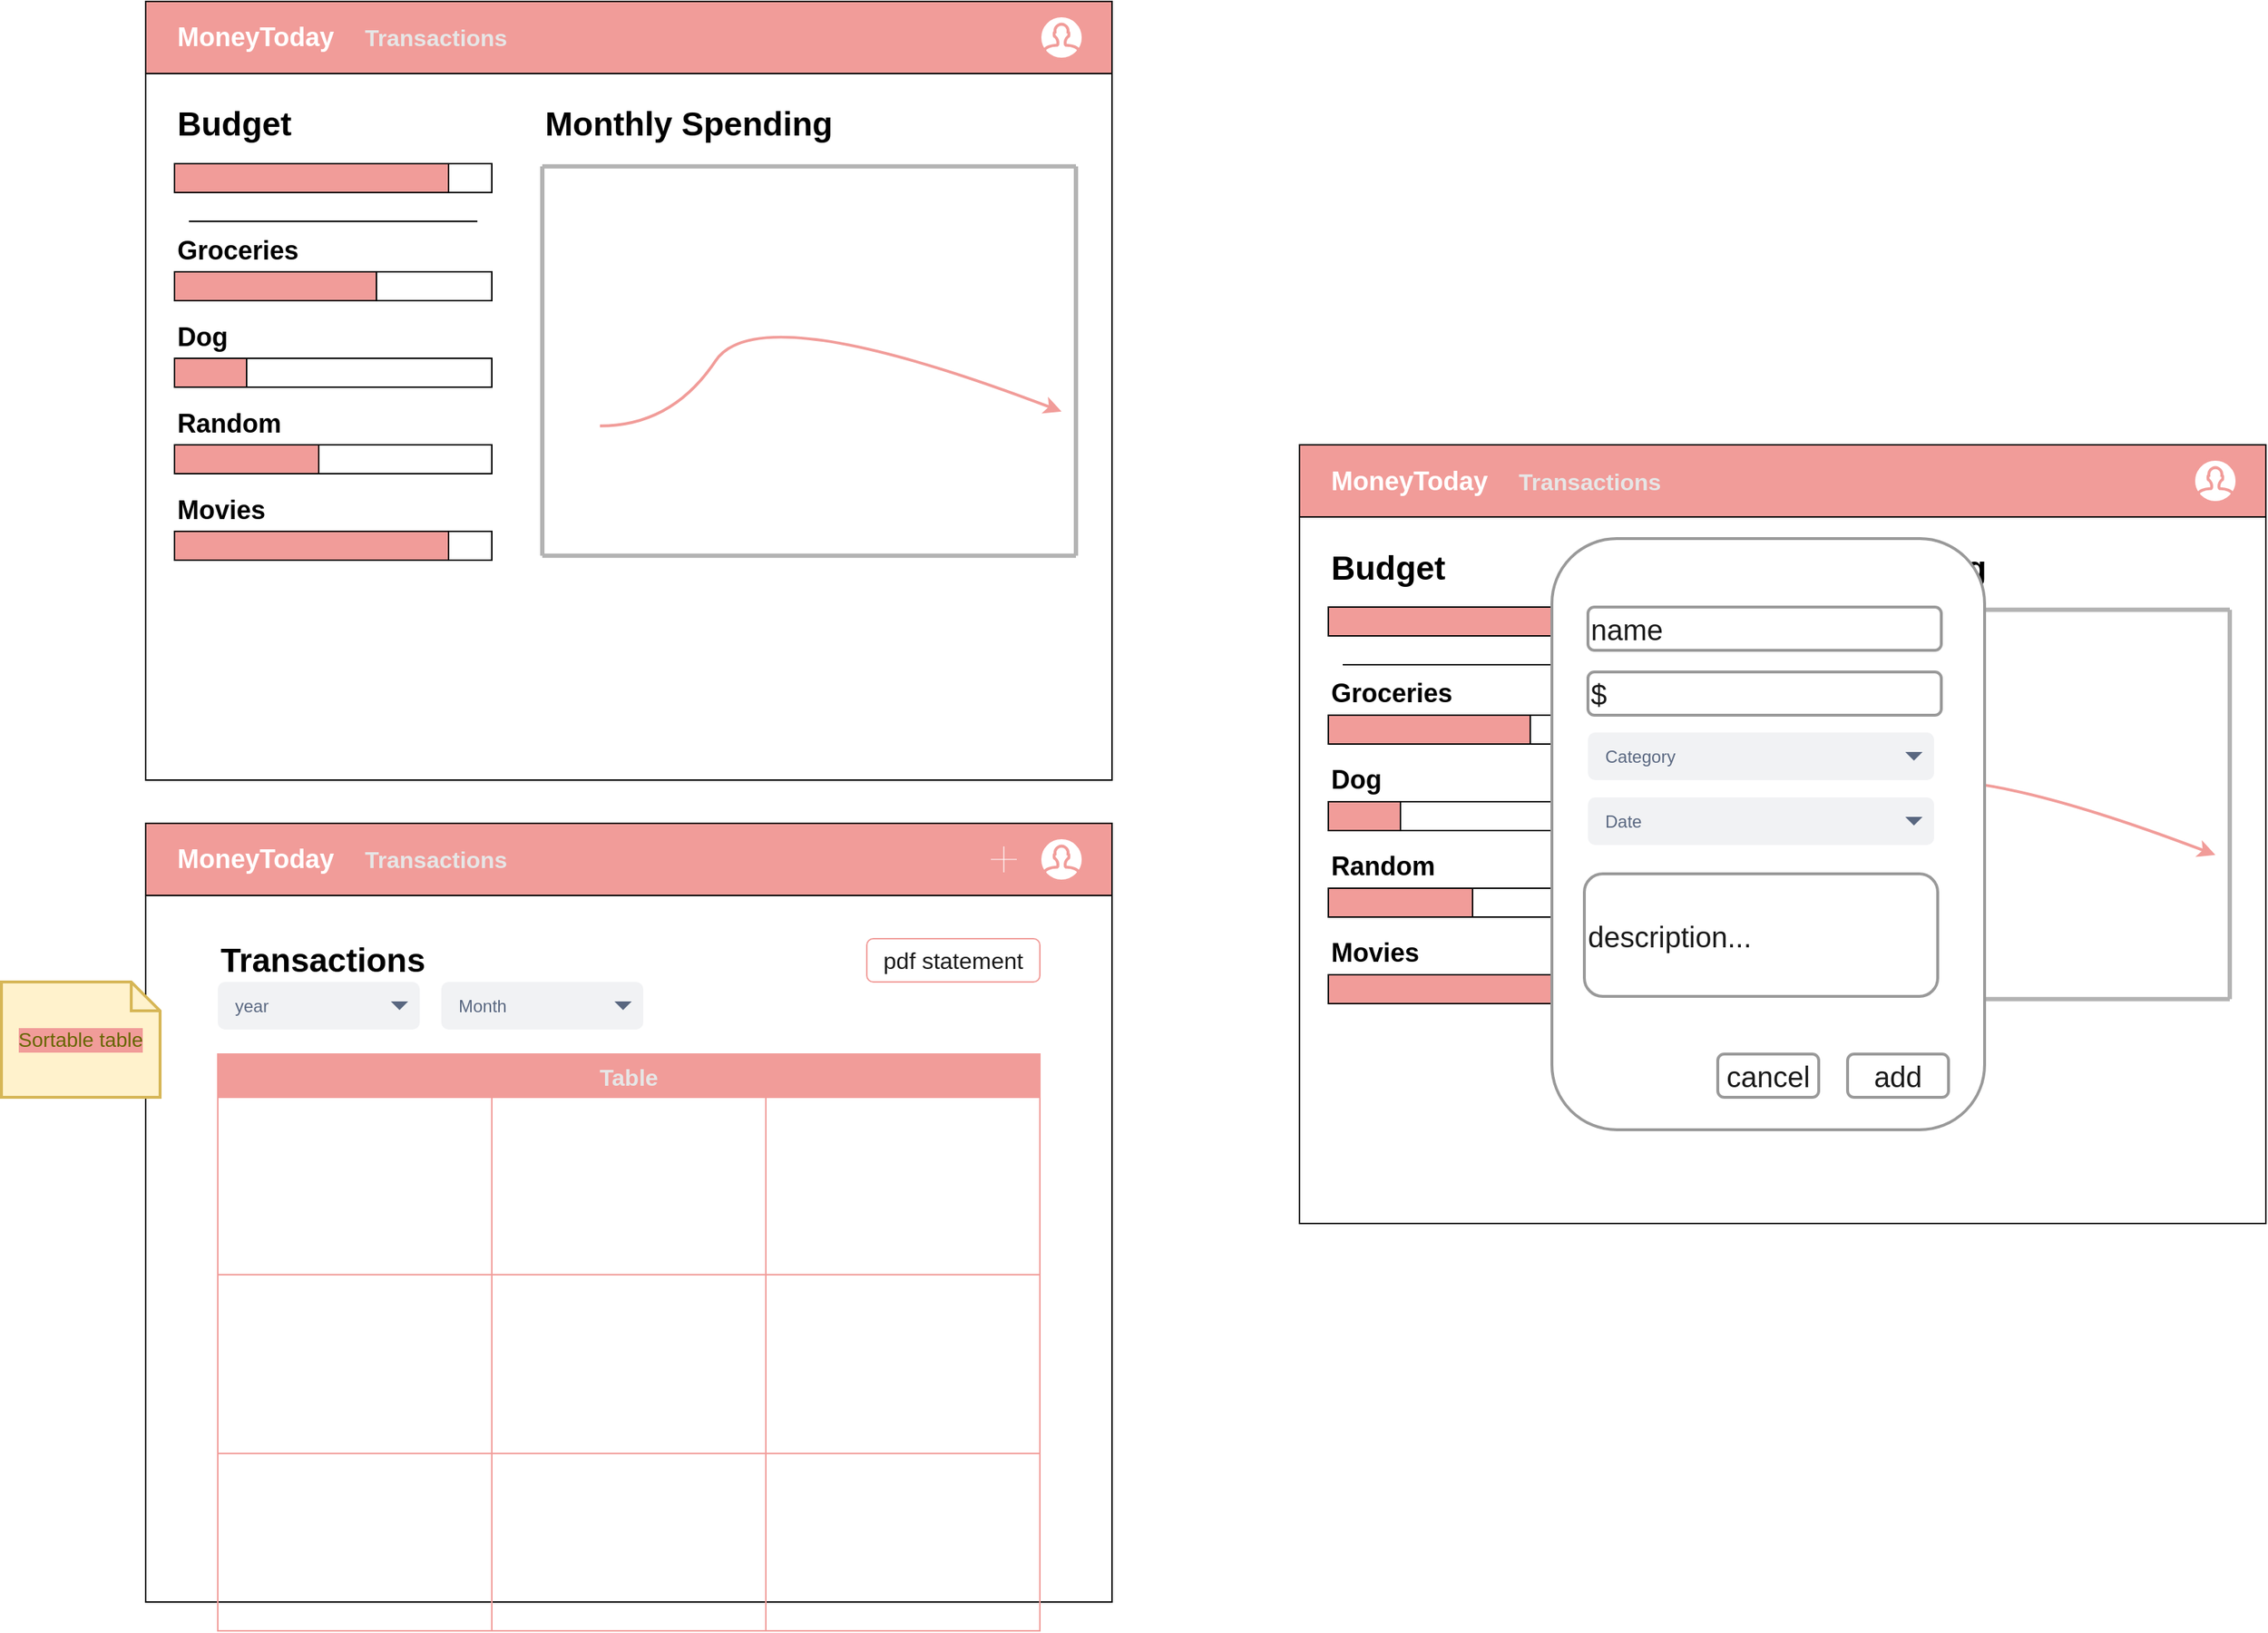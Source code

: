 <mxfile version="20.0.4" type="device"><diagram id="9Y4vmoA76fffwpFDOqqi" name="Page-1"><mxGraphModel dx="1000" dy="936" grid="1" gridSize="10" guides="1" tooltips="1" connect="1" arrows="1" fold="1" page="1" pageScale="1" pageWidth="850" pageHeight="1100" math="0" shadow="0"><root><mxCell id="0"/><mxCell id="1" parent="0"/><mxCell id="wBhnsdEw3DzLqcg3BUXk-1" value="" style="rounded=0;whiteSpace=wrap;html=1;" vertex="1" parent="1"><mxGeometry x="150" y="100" width="670" height="540" as="geometry"/></mxCell><mxCell id="wBhnsdEw3DzLqcg3BUXk-2" value="" style="rounded=0;whiteSpace=wrap;html=1;fillColor=#F19C99;" vertex="1" parent="1"><mxGeometry x="150" y="100" width="670" height="50" as="geometry"/></mxCell><mxCell id="wBhnsdEw3DzLqcg3BUXk-3" value="" style="rounded=0;whiteSpace=wrap;html=1;" vertex="1" parent="1"><mxGeometry x="170" y="287.5" width="220" height="20" as="geometry"/></mxCell><mxCell id="wBhnsdEw3DzLqcg3BUXk-4" value="" style="rounded=0;whiteSpace=wrap;html=1;labelBackgroundColor=#F19C99;labelBorderColor=none;fillColor=#F19C99;" vertex="1" parent="1"><mxGeometry x="170" y="287.5" width="140" height="20" as="geometry"/></mxCell><mxCell id="wBhnsdEw3DzLqcg3BUXk-5" value="Groceries" style="text;html=1;strokeColor=none;fillColor=none;align=left;verticalAlign=middle;whiteSpace=wrap;rounded=0;fontSize=18;fontStyle=1" vertex="1" parent="1"><mxGeometry x="170" y="257.5" width="90" height="30" as="geometry"/></mxCell><mxCell id="wBhnsdEw3DzLqcg3BUXk-6" value="" style="rounded=0;whiteSpace=wrap;html=1;" vertex="1" parent="1"><mxGeometry x="170" y="347.5" width="220" height="20" as="geometry"/></mxCell><mxCell id="wBhnsdEw3DzLqcg3BUXk-7" value="" style="rounded=0;whiteSpace=wrap;html=1;labelBackgroundColor=#F19C99;labelBorderColor=none;fillColor=#F19C99;" vertex="1" parent="1"><mxGeometry x="170" y="347.5" width="50" height="20" as="geometry"/></mxCell><mxCell id="wBhnsdEw3DzLqcg3BUXk-8" value="Dog" style="text;html=1;strokeColor=none;fillColor=none;align=left;verticalAlign=middle;whiteSpace=wrap;rounded=0;fontSize=18;fontStyle=1" vertex="1" parent="1"><mxGeometry x="170" y="317.5" width="90" height="30" as="geometry"/></mxCell><mxCell id="wBhnsdEw3DzLqcg3BUXk-9" value="" style="rounded=0;whiteSpace=wrap;html=1;" vertex="1" parent="1"><mxGeometry x="170" y="407.5" width="220" height="20" as="geometry"/></mxCell><mxCell id="wBhnsdEw3DzLqcg3BUXk-10" value="" style="rounded=0;whiteSpace=wrap;html=1;labelBackgroundColor=#F19C99;labelBorderColor=none;fillColor=#F19C99;" vertex="1" parent="1"><mxGeometry x="170" y="407.5" width="100" height="20" as="geometry"/></mxCell><mxCell id="wBhnsdEw3DzLqcg3BUXk-11" value="Random" style="text;html=1;strokeColor=none;fillColor=none;align=left;verticalAlign=middle;whiteSpace=wrap;rounded=0;fontSize=18;fontStyle=1" vertex="1" parent="1"><mxGeometry x="170" y="377.5" width="90" height="30" as="geometry"/></mxCell><mxCell id="wBhnsdEw3DzLqcg3BUXk-12" value="MoneyToday" style="text;html=1;strokeColor=none;fillColor=none;align=left;verticalAlign=middle;whiteSpace=wrap;rounded=0;fontSize=18;fontStyle=1;fontColor=#FFFFFF;" vertex="1" parent="1"><mxGeometry x="170" y="110" width="120" height="30" as="geometry"/></mxCell><mxCell id="wBhnsdEw3DzLqcg3BUXk-13" value="" style="rounded=0;whiteSpace=wrap;html=1;" vertex="1" parent="1"><mxGeometry x="170" y="467.5" width="220" height="20" as="geometry"/></mxCell><mxCell id="wBhnsdEw3DzLqcg3BUXk-14" value="" style="rounded=0;whiteSpace=wrap;html=1;labelBackgroundColor=#F19C99;labelBorderColor=none;fillColor=#F19C99;" vertex="1" parent="1"><mxGeometry x="170" y="467.5" width="190" height="20" as="geometry"/></mxCell><mxCell id="wBhnsdEw3DzLqcg3BUXk-15" value="Movies" style="text;html=1;strokeColor=none;fillColor=none;align=left;verticalAlign=middle;whiteSpace=wrap;rounded=0;fontSize=18;fontStyle=1" vertex="1" parent="1"><mxGeometry x="170" y="437.5" width="90" height="30" as="geometry"/></mxCell><mxCell id="wBhnsdEw3DzLqcg3BUXk-19" value="" style="endArrow=none;html=1;rounded=0;fontSize=18;fontColor=#FFFFFF;strokeColor=#B3B3B3;strokeWidth=3;" edge="1" parent="1"><mxGeometry width="50" height="50" relative="1" as="geometry"><mxPoint x="425" y="484.41" as="sourcePoint"/><mxPoint x="425" y="214.41" as="targetPoint"/></mxGeometry></mxCell><mxCell id="wBhnsdEw3DzLqcg3BUXk-20" value="" style="endArrow=none;html=1;rounded=0;fontSize=18;fontColor=#FFFFFF;strokeColor=#B3B3B3;strokeWidth=3;" edge="1" parent="1"><mxGeometry width="50" height="50" relative="1" as="geometry"><mxPoint x="425" y="484.41" as="sourcePoint"/><mxPoint x="795" y="484.41" as="targetPoint"/></mxGeometry></mxCell><mxCell id="wBhnsdEw3DzLqcg3BUXk-21" value="" style="endArrow=none;html=1;rounded=0;fontSize=18;fontColor=#FFFFFF;strokeColor=#B3B3B3;strokeWidth=3;" edge="1" parent="1"><mxGeometry width="50" height="50" relative="1" as="geometry"><mxPoint x="795" y="214.41" as="sourcePoint"/><mxPoint x="425.003" y="214.41" as="targetPoint"/></mxGeometry></mxCell><mxCell id="wBhnsdEw3DzLqcg3BUXk-22" value="" style="endArrow=none;html=1;rounded=0;fontSize=18;fontColor=#FFFFFF;strokeColor=#B3B3B3;strokeWidth=3;" edge="1" parent="1"><mxGeometry width="50" height="50" relative="1" as="geometry"><mxPoint x="795" y="214.41" as="sourcePoint"/><mxPoint x="795" y="484.41" as="targetPoint"/></mxGeometry></mxCell><mxCell id="wBhnsdEw3DzLqcg3BUXk-24" value="" style="curved=1;endArrow=classic;html=1;rounded=0;fontSize=18;fontColor=#FFFFFF;strokeColor=#F19C99;strokeWidth=2;" edge="1" parent="1"><mxGeometry width="50" height="50" relative="1" as="geometry"><mxPoint x="465" y="394.41" as="sourcePoint"/><mxPoint x="785" y="384.41" as="targetPoint"/><Array as="points"><mxPoint x="515" y="394.41"/><mxPoint x="575" y="304.41"/></Array></mxGeometry></mxCell><mxCell id="wBhnsdEw3DzLqcg3BUXk-25" value="Budget" style="text;html=1;strokeColor=none;fillColor=none;align=left;verticalAlign=middle;whiteSpace=wrap;rounded=0;fontSize=23;fontStyle=1" vertex="1" parent="1"><mxGeometry x="170" y="170" width="220" height="30" as="geometry"/></mxCell><mxCell id="wBhnsdEw3DzLqcg3BUXk-26" value="" style="rounded=0;whiteSpace=wrap;html=1;" vertex="1" parent="1"><mxGeometry x="170" y="212.5" width="220" height="20" as="geometry"/></mxCell><mxCell id="wBhnsdEw3DzLqcg3BUXk-27" value="" style="rounded=0;whiteSpace=wrap;html=1;labelBackgroundColor=#F19C99;labelBorderColor=none;fillColor=#F19C99;" vertex="1" parent="1"><mxGeometry x="170" y="212.5" width="190" height="20" as="geometry"/></mxCell><mxCell id="wBhnsdEw3DzLqcg3BUXk-29" value="" style="endArrow=none;html=1;rounded=0;fontSize=23;fontColor=#FFFFFF;strokeColor=#000000;strokeWidth=1;" edge="1" parent="1"><mxGeometry width="50" height="50" relative="1" as="geometry"><mxPoint x="380" y="252.5" as="sourcePoint"/><mxPoint x="180" y="252.5" as="targetPoint"/></mxGeometry></mxCell><mxCell id="wBhnsdEw3DzLqcg3BUXk-30" value="Monthly Spending" style="text;html=1;strokeColor=none;fillColor=none;align=left;verticalAlign=middle;whiteSpace=wrap;rounded=0;fontSize=23;fontStyle=1" vertex="1" parent="1"><mxGeometry x="425" y="170" width="220" height="30" as="geometry"/></mxCell><mxCell id="wBhnsdEw3DzLqcg3BUXk-34" value="" style="html=1;verticalLabelPosition=bottom;align=center;labelBackgroundColor=#ffffff;verticalAlign=top;strokeWidth=2;strokeColor=#F19C99;shadow=0;dashed=0;shape=mxgraph.ios7.icons.user;labelBorderColor=none;fontSize=23;fontColor=#FFFFFF;fillColor=#FFFFFF;" vertex="1" parent="1"><mxGeometry x="770" y="110" width="30" height="30" as="geometry"/></mxCell><mxCell id="wBhnsdEw3DzLqcg3BUXk-38" value="Transactions" style="text;html=1;strokeColor=none;fillColor=none;align=left;verticalAlign=middle;whiteSpace=wrap;rounded=0;fontSize=16;fontStyle=1;fontColor=#E6E6E6;" vertex="1" parent="1"><mxGeometry x="300" y="110" width="120" height="30" as="geometry"/></mxCell><mxCell id="wBhnsdEw3DzLqcg3BUXk-39" value="" style="rounded=0;whiteSpace=wrap;html=1;" vertex="1" parent="1"><mxGeometry x="150" y="670" width="670" height="540" as="geometry"/></mxCell><mxCell id="wBhnsdEw3DzLqcg3BUXk-40" value="" style="rounded=0;whiteSpace=wrap;html=1;fillColor=#F19C99;" vertex="1" parent="1"><mxGeometry x="150" y="670" width="670" height="50" as="geometry"/></mxCell><mxCell id="wBhnsdEw3DzLqcg3BUXk-50" value="MoneyToday" style="text;html=1;strokeColor=none;fillColor=none;align=left;verticalAlign=middle;whiteSpace=wrap;rounded=0;fontSize=18;fontStyle=1;fontColor=#FFFFFF;" vertex="1" parent="1"><mxGeometry x="170" y="680" width="120" height="30" as="geometry"/></mxCell><mxCell id="wBhnsdEw3DzLqcg3BUXk-64" value="" style="html=1;verticalLabelPosition=bottom;align=center;labelBackgroundColor=#ffffff;verticalAlign=top;strokeWidth=2;strokeColor=#F19C99;shadow=0;dashed=0;shape=mxgraph.ios7.icons.user;labelBorderColor=none;fontSize=23;fontColor=#FFFFFF;fillColor=#FFFFFF;" vertex="1" parent="1"><mxGeometry x="770" y="680" width="30" height="30" as="geometry"/></mxCell><mxCell id="wBhnsdEw3DzLqcg3BUXk-65" value="Transactions" style="text;html=1;strokeColor=none;fillColor=none;align=left;verticalAlign=middle;whiteSpace=wrap;rounded=0;fontSize=16;fontStyle=1;fontColor=#E6E6E6;" vertex="1" parent="1"><mxGeometry x="300" y="680" width="120" height="30" as="geometry"/></mxCell><mxCell id="wBhnsdEw3DzLqcg3BUXk-82" value="Table" style="shape=table;startSize=30;container=1;collapsible=0;childLayout=tableLayout;fontStyle=1;align=center;labelBackgroundColor=#F19C99;labelBorderColor=none;fontSize=16;fontColor=#E6E6E6;strokeColor=#F19C99;fillColor=#F19C99;gradientColor=#F19C99;" vertex="1" parent="1"><mxGeometry x="200" y="830" width="570" height="400" as="geometry"/></mxCell><mxCell id="wBhnsdEw3DzLqcg3BUXk-83" value="" style="shape=tableRow;horizontal=0;startSize=0;swimlaneHead=0;swimlaneBody=0;top=0;left=0;bottom=0;right=0;collapsible=0;dropTarget=0;fillColor=none;points=[[0,0.5],[1,0.5]];portConstraint=eastwest;labelBackgroundColor=#F19C99;labelBorderColor=none;fontSize=16;fontColor=#E6E6E6;strokeColor=#F19C99;" vertex="1" parent="wBhnsdEw3DzLqcg3BUXk-82"><mxGeometry y="30" width="570" height="123" as="geometry"/></mxCell><mxCell id="wBhnsdEw3DzLqcg3BUXk-84" value="" style="shape=partialRectangle;html=1;whiteSpace=wrap;connectable=0;fillColor=none;top=0;left=0;bottom=0;right=0;overflow=hidden;labelBackgroundColor=#F19C99;labelBorderColor=none;fontSize=16;fontColor=#E6E6E6;strokeColor=#F19C99;" vertex="1" parent="wBhnsdEw3DzLqcg3BUXk-83"><mxGeometry width="190" height="123" as="geometry"><mxRectangle width="190" height="123" as="alternateBounds"/></mxGeometry></mxCell><mxCell id="wBhnsdEw3DzLqcg3BUXk-85" value="" style="shape=partialRectangle;html=1;whiteSpace=wrap;connectable=0;fillColor=none;top=0;left=0;bottom=0;right=0;overflow=hidden;labelBackgroundColor=#F19C99;labelBorderColor=none;fontSize=16;fontColor=#E6E6E6;strokeColor=#F19C99;" vertex="1" parent="wBhnsdEw3DzLqcg3BUXk-83"><mxGeometry x="190" width="190" height="123" as="geometry"><mxRectangle width="190" height="123" as="alternateBounds"/></mxGeometry></mxCell><mxCell id="wBhnsdEw3DzLqcg3BUXk-86" value="" style="shape=partialRectangle;html=1;whiteSpace=wrap;connectable=0;fillColor=none;top=0;left=0;bottom=0;right=0;overflow=hidden;labelBackgroundColor=#F19C99;labelBorderColor=none;fontSize=16;fontColor=#E6E6E6;strokeColor=#F19C99;" vertex="1" parent="wBhnsdEw3DzLqcg3BUXk-83"><mxGeometry x="380" width="190" height="123" as="geometry"><mxRectangle width="190" height="123" as="alternateBounds"/></mxGeometry></mxCell><mxCell id="wBhnsdEw3DzLqcg3BUXk-87" value="" style="shape=tableRow;horizontal=0;startSize=0;swimlaneHead=0;swimlaneBody=0;top=0;left=0;bottom=0;right=0;collapsible=0;dropTarget=0;fillColor=none;points=[[0,0.5],[1,0.5]];portConstraint=eastwest;labelBackgroundColor=#F19C99;labelBorderColor=none;fontSize=16;fontColor=#E6E6E6;strokeColor=#F19C99;" vertex="1" parent="wBhnsdEw3DzLqcg3BUXk-82"><mxGeometry y="153" width="570" height="124" as="geometry"/></mxCell><mxCell id="wBhnsdEw3DzLqcg3BUXk-88" value="" style="shape=partialRectangle;html=1;whiteSpace=wrap;connectable=0;fillColor=none;top=0;left=0;bottom=0;right=0;overflow=hidden;labelBackgroundColor=#F19C99;labelBorderColor=none;fontSize=16;fontColor=#E6E6E6;strokeColor=#F19C99;" vertex="1" parent="wBhnsdEw3DzLqcg3BUXk-87"><mxGeometry width="190" height="124" as="geometry"><mxRectangle width="190" height="124" as="alternateBounds"/></mxGeometry></mxCell><mxCell id="wBhnsdEw3DzLqcg3BUXk-89" value="" style="shape=partialRectangle;html=1;whiteSpace=wrap;connectable=0;fillColor=none;top=0;left=0;bottom=0;right=0;overflow=hidden;labelBackgroundColor=#F19C99;labelBorderColor=none;fontSize=16;fontColor=#E6E6E6;strokeColor=#F19C99;" vertex="1" parent="wBhnsdEw3DzLqcg3BUXk-87"><mxGeometry x="190" width="190" height="124" as="geometry"><mxRectangle width="190" height="124" as="alternateBounds"/></mxGeometry></mxCell><mxCell id="wBhnsdEw3DzLqcg3BUXk-90" value="" style="shape=partialRectangle;html=1;whiteSpace=wrap;connectable=0;fillColor=none;top=0;left=0;bottom=0;right=0;overflow=hidden;labelBackgroundColor=#F19C99;labelBorderColor=none;fontSize=16;fontColor=#E6E6E6;strokeColor=#F19C99;" vertex="1" parent="wBhnsdEw3DzLqcg3BUXk-87"><mxGeometry x="380" width="190" height="124" as="geometry"><mxRectangle width="190" height="124" as="alternateBounds"/></mxGeometry></mxCell><mxCell id="wBhnsdEw3DzLqcg3BUXk-91" value="" style="shape=tableRow;horizontal=0;startSize=0;swimlaneHead=0;swimlaneBody=0;top=0;left=0;bottom=0;right=0;collapsible=0;dropTarget=0;fillColor=none;points=[[0,0.5],[1,0.5]];portConstraint=eastwest;labelBackgroundColor=#F19C99;labelBorderColor=none;fontSize=16;fontColor=#E6E6E6;strokeColor=#F19C99;" vertex="1" parent="wBhnsdEw3DzLqcg3BUXk-82"><mxGeometry y="277" width="570" height="123" as="geometry"/></mxCell><mxCell id="wBhnsdEw3DzLqcg3BUXk-92" value="" style="shape=partialRectangle;html=1;whiteSpace=wrap;connectable=0;fillColor=none;top=0;left=0;bottom=0;right=0;overflow=hidden;labelBackgroundColor=#F19C99;labelBorderColor=none;fontSize=16;fontColor=#E6E6E6;strokeColor=#F19C99;" vertex="1" parent="wBhnsdEw3DzLqcg3BUXk-91"><mxGeometry width="190" height="123" as="geometry"><mxRectangle width="190" height="123" as="alternateBounds"/></mxGeometry></mxCell><mxCell id="wBhnsdEw3DzLqcg3BUXk-93" value="" style="shape=partialRectangle;html=1;whiteSpace=wrap;connectable=0;fillColor=none;top=0;left=0;bottom=0;right=0;overflow=hidden;labelBackgroundColor=#F19C99;labelBorderColor=none;fontSize=16;fontColor=#E6E6E6;strokeColor=#F19C99;" vertex="1" parent="wBhnsdEw3DzLqcg3BUXk-91"><mxGeometry x="190" width="190" height="123" as="geometry"><mxRectangle width="190" height="123" as="alternateBounds"/></mxGeometry></mxCell><mxCell id="wBhnsdEw3DzLqcg3BUXk-94" value="" style="shape=partialRectangle;html=1;whiteSpace=wrap;connectable=0;fillColor=none;top=0;left=0;bottom=0;right=0;overflow=hidden;labelBackgroundColor=#F19C99;labelBorderColor=none;fontSize=16;fontColor=#E6E6E6;strokeColor=#F19C99;" vertex="1" parent="wBhnsdEw3DzLqcg3BUXk-91"><mxGeometry x="380" width="190" height="123" as="geometry"><mxRectangle width="190" height="123" as="alternateBounds"/></mxGeometry></mxCell><mxCell id="wBhnsdEw3DzLqcg3BUXk-95" value="Transactions" style="text;html=1;strokeColor=none;fillColor=none;align=left;verticalAlign=middle;whiteSpace=wrap;rounded=0;fontSize=23;fontStyle=1" vertex="1" parent="1"><mxGeometry x="200" y="750" width="160" height="30" as="geometry"/></mxCell><mxCell id="wBhnsdEw3DzLqcg3BUXk-96" value="Sortable table" style="shape=note;strokeWidth=2;fontSize=14;size=20;whiteSpace=wrap;html=1;fillColor=#fff2cc;strokeColor=#d6b656;fontColor=#666600;labelBackgroundColor=#F19C99;labelBorderColor=none;" vertex="1" parent="1"><mxGeometry x="50" y="780" width="110.0" height="80" as="geometry"/></mxCell><mxCell id="wBhnsdEw3DzLqcg3BUXk-98" value="pdf statement" style="rounded=1;whiteSpace=wrap;html=1;labelBackgroundColor=none;labelBorderColor=none;fontSize=16;fontColor=#1A1A1A;strokeColor=#F19C99;fillColor=none;gradientColor=none;" vertex="1" parent="1"><mxGeometry x="650" y="750" width="120" height="30" as="geometry"/></mxCell><mxCell id="wBhnsdEw3DzLqcg3BUXk-99" value="year" style="rounded=1;fillColor=#F1F2F4;strokeColor=none;html=1;fontColor=#596780;align=left;fontSize=12;spacingLeft=10;sketch=0;labelBackgroundColor=none;labelBorderColor=none;" vertex="1" parent="1"><mxGeometry x="200" y="780" width="140" height="33" as="geometry"/></mxCell><mxCell id="wBhnsdEw3DzLqcg3BUXk-100" value="" style="shape=triangle;direction=south;fillColor=#596780;strokeColor=none;html=1;sketch=0;labelBackgroundColor=none;labelBorderColor=none;fontSize=16;fontColor=#1A1A1A;" vertex="1" parent="wBhnsdEw3DzLqcg3BUXk-99"><mxGeometry x="1" y="0.5" width="12" height="6" relative="1" as="geometry"><mxPoint x="-20" y="-3" as="offset"/></mxGeometry></mxCell><mxCell id="wBhnsdEw3DzLqcg3BUXk-101" value="Month" style="rounded=1;fillColor=#F1F2F4;strokeColor=none;html=1;fontColor=#596780;align=left;fontSize=12;spacingLeft=10;sketch=0;labelBackgroundColor=none;labelBorderColor=none;" vertex="1" parent="1"><mxGeometry x="355" y="780" width="140" height="33" as="geometry"/></mxCell><mxCell id="wBhnsdEw3DzLqcg3BUXk-102" value="" style="shape=triangle;direction=south;fillColor=#596780;strokeColor=none;html=1;sketch=0;labelBackgroundColor=none;labelBorderColor=none;fontSize=16;fontColor=#1A1A1A;" vertex="1" parent="wBhnsdEw3DzLqcg3BUXk-101"><mxGeometry x="1" y="0.5" width="12" height="6" relative="1" as="geometry"><mxPoint x="-20" y="-3" as="offset"/></mxGeometry></mxCell><mxCell id="wBhnsdEw3DzLqcg3BUXk-103" value="" style="html=1;verticalLabelPosition=bottom;labelBackgroundColor=#ffffff;verticalAlign=top;shadow=0;strokeWidth=12;shape=mxgraph.ios7.misc.add;fillColor=none;strokeColor=#FFFFFF;sketch=0;labelBorderColor=none;fontSize=20;fontColor=#1A1A1A;perimeterSpacing=0;" vertex="1" parent="1"><mxGeometry x="730" y="680" width="30" height="30" as="geometry"/></mxCell><mxCell id="wBhnsdEw3DzLqcg3BUXk-132" value="" style="rounded=0;whiteSpace=wrap;html=1;" vertex="1" parent="1"><mxGeometry x="950" y="407.5" width="670" height="540" as="geometry"/></mxCell><mxCell id="wBhnsdEw3DzLqcg3BUXk-133" value="" style="rounded=0;whiteSpace=wrap;html=1;fillColor=#F19C99;" vertex="1" parent="1"><mxGeometry x="950" y="407.5" width="670" height="50" as="geometry"/></mxCell><mxCell id="wBhnsdEw3DzLqcg3BUXk-134" value="" style="rounded=0;whiteSpace=wrap;html=1;" vertex="1" parent="1"><mxGeometry x="970" y="595" width="220" height="20" as="geometry"/></mxCell><mxCell id="wBhnsdEw3DzLqcg3BUXk-135" value="" style="rounded=0;whiteSpace=wrap;html=1;labelBackgroundColor=#F19C99;labelBorderColor=none;fillColor=#F19C99;" vertex="1" parent="1"><mxGeometry x="970" y="595" width="140" height="20" as="geometry"/></mxCell><mxCell id="wBhnsdEw3DzLqcg3BUXk-136" value="Groceries" style="text;html=1;strokeColor=none;fillColor=none;align=left;verticalAlign=middle;whiteSpace=wrap;rounded=0;fontSize=18;fontStyle=1" vertex="1" parent="1"><mxGeometry x="970" y="565" width="90" height="30" as="geometry"/></mxCell><mxCell id="wBhnsdEw3DzLqcg3BUXk-137" value="" style="rounded=0;whiteSpace=wrap;html=1;" vertex="1" parent="1"><mxGeometry x="970" y="655" width="220" height="20" as="geometry"/></mxCell><mxCell id="wBhnsdEw3DzLqcg3BUXk-138" value="" style="rounded=0;whiteSpace=wrap;html=1;labelBackgroundColor=#F19C99;labelBorderColor=none;fillColor=#F19C99;" vertex="1" parent="1"><mxGeometry x="970" y="655" width="50" height="20" as="geometry"/></mxCell><mxCell id="wBhnsdEw3DzLqcg3BUXk-139" value="Dog" style="text;html=1;strokeColor=none;fillColor=none;align=left;verticalAlign=middle;whiteSpace=wrap;rounded=0;fontSize=18;fontStyle=1" vertex="1" parent="1"><mxGeometry x="970" y="625" width="90" height="30" as="geometry"/></mxCell><mxCell id="wBhnsdEw3DzLqcg3BUXk-140" value="" style="rounded=0;whiteSpace=wrap;html=1;" vertex="1" parent="1"><mxGeometry x="970" y="715" width="220" height="20" as="geometry"/></mxCell><mxCell id="wBhnsdEw3DzLqcg3BUXk-141" value="" style="rounded=0;whiteSpace=wrap;html=1;labelBackgroundColor=#F19C99;labelBorderColor=none;fillColor=#F19C99;" vertex="1" parent="1"><mxGeometry x="970" y="715" width="100" height="20" as="geometry"/></mxCell><mxCell id="wBhnsdEw3DzLqcg3BUXk-142" value="Random" style="text;html=1;strokeColor=none;fillColor=none;align=left;verticalAlign=middle;whiteSpace=wrap;rounded=0;fontSize=18;fontStyle=1" vertex="1" parent="1"><mxGeometry x="970" y="685" width="90" height="30" as="geometry"/></mxCell><mxCell id="wBhnsdEw3DzLqcg3BUXk-143" value="MoneyToday" style="text;html=1;strokeColor=none;fillColor=none;align=left;verticalAlign=middle;whiteSpace=wrap;rounded=0;fontSize=18;fontStyle=1;fontColor=#FFFFFF;" vertex="1" parent="1"><mxGeometry x="970" y="417.5" width="120" height="30" as="geometry"/></mxCell><mxCell id="wBhnsdEw3DzLqcg3BUXk-144" value="" style="rounded=0;whiteSpace=wrap;html=1;" vertex="1" parent="1"><mxGeometry x="970" y="775" width="220" height="20" as="geometry"/></mxCell><mxCell id="wBhnsdEw3DzLqcg3BUXk-145" value="" style="rounded=0;whiteSpace=wrap;html=1;labelBackgroundColor=#F19C99;labelBorderColor=none;fillColor=#F19C99;" vertex="1" parent="1"><mxGeometry x="970" y="775" width="190" height="20" as="geometry"/></mxCell><mxCell id="wBhnsdEw3DzLqcg3BUXk-146" value="Movies" style="text;html=1;strokeColor=none;fillColor=none;align=left;verticalAlign=middle;whiteSpace=wrap;rounded=0;fontSize=18;fontStyle=1" vertex="1" parent="1"><mxGeometry x="970" y="745" width="90" height="30" as="geometry"/></mxCell><mxCell id="wBhnsdEw3DzLqcg3BUXk-147" value="" style="endArrow=none;html=1;rounded=0;fontSize=18;fontColor=#FFFFFF;strokeColor=#B3B3B3;strokeWidth=3;" edge="1" parent="1"><mxGeometry width="50" height="50" relative="1" as="geometry"><mxPoint x="1225" y="791.91" as="sourcePoint"/><mxPoint x="1225" y="521.91" as="targetPoint"/></mxGeometry></mxCell><mxCell id="wBhnsdEw3DzLqcg3BUXk-148" value="" style="endArrow=none;html=1;rounded=0;fontSize=18;fontColor=#FFFFFF;strokeColor=#B3B3B3;strokeWidth=3;" edge="1" parent="1"><mxGeometry width="50" height="50" relative="1" as="geometry"><mxPoint x="1225" y="791.91" as="sourcePoint"/><mxPoint x="1595" y="791.91" as="targetPoint"/></mxGeometry></mxCell><mxCell id="wBhnsdEw3DzLqcg3BUXk-149" value="" style="endArrow=none;html=1;rounded=0;fontSize=18;fontColor=#FFFFFF;strokeColor=#B3B3B3;strokeWidth=3;" edge="1" parent="1"><mxGeometry width="50" height="50" relative="1" as="geometry"><mxPoint x="1595" y="521.91" as="sourcePoint"/><mxPoint x="1225.003" y="521.91" as="targetPoint"/></mxGeometry></mxCell><mxCell id="wBhnsdEw3DzLqcg3BUXk-150" value="" style="endArrow=none;html=1;rounded=0;fontSize=18;fontColor=#FFFFFF;strokeColor=#B3B3B3;strokeWidth=3;" edge="1" parent="1"><mxGeometry width="50" height="50" relative="1" as="geometry"><mxPoint x="1595" y="521.91" as="sourcePoint"/><mxPoint x="1595" y="791.91" as="targetPoint"/></mxGeometry></mxCell><mxCell id="wBhnsdEw3DzLqcg3BUXk-151" value="" style="curved=1;endArrow=classic;html=1;rounded=0;fontSize=18;fontColor=#FFFFFF;strokeColor=#F19C99;strokeWidth=2;" edge="1" parent="1"><mxGeometry width="50" height="50" relative="1" as="geometry"><mxPoint x="1265" y="701.91" as="sourcePoint"/><mxPoint x="1585" y="691.91" as="targetPoint"/><Array as="points"><mxPoint x="1315" y="701.91"/><mxPoint x="1375" y="611.91"/></Array></mxGeometry></mxCell><mxCell id="wBhnsdEw3DzLqcg3BUXk-152" value="Budget" style="text;html=1;strokeColor=none;fillColor=none;align=left;verticalAlign=middle;whiteSpace=wrap;rounded=0;fontSize=23;fontStyle=1" vertex="1" parent="1"><mxGeometry x="970" y="477.5" width="220" height="30" as="geometry"/></mxCell><mxCell id="wBhnsdEw3DzLqcg3BUXk-153" value="" style="rounded=0;whiteSpace=wrap;html=1;" vertex="1" parent="1"><mxGeometry x="970" y="520" width="220" height="20" as="geometry"/></mxCell><mxCell id="wBhnsdEw3DzLqcg3BUXk-154" value="" style="rounded=0;whiteSpace=wrap;html=1;labelBackgroundColor=#F19C99;labelBorderColor=none;fillColor=#F19C99;" vertex="1" parent="1"><mxGeometry x="970" y="520" width="190" height="20" as="geometry"/></mxCell><mxCell id="wBhnsdEw3DzLqcg3BUXk-155" value="" style="endArrow=none;html=1;rounded=0;fontSize=23;fontColor=#FFFFFF;strokeColor=#000000;strokeWidth=1;" edge="1" parent="1"><mxGeometry width="50" height="50" relative="1" as="geometry"><mxPoint x="1180" y="560" as="sourcePoint"/><mxPoint x="980" y="560" as="targetPoint"/></mxGeometry></mxCell><mxCell id="wBhnsdEw3DzLqcg3BUXk-156" value="Monthly Spending" style="text;html=1;strokeColor=none;fillColor=none;align=left;verticalAlign=middle;whiteSpace=wrap;rounded=0;fontSize=23;fontStyle=1" vertex="1" parent="1"><mxGeometry x="1225" y="477.5" width="220" height="30" as="geometry"/></mxCell><mxCell id="wBhnsdEw3DzLqcg3BUXk-157" value="" style="html=1;verticalLabelPosition=bottom;align=center;labelBackgroundColor=#ffffff;verticalAlign=top;strokeWidth=2;strokeColor=#F19C99;shadow=0;dashed=0;shape=mxgraph.ios7.icons.user;labelBorderColor=none;fontSize=23;fontColor=#FFFFFF;fillColor=#FFFFFF;" vertex="1" parent="1"><mxGeometry x="1570" y="417.5" width="30" height="30" as="geometry"/></mxCell><mxCell id="wBhnsdEw3DzLqcg3BUXk-158" value="Transactions" style="text;html=1;strokeColor=none;fillColor=none;align=left;verticalAlign=middle;whiteSpace=wrap;rounded=0;fontSize=16;fontStyle=1;fontColor=#E6E6E6;" vertex="1" parent="1"><mxGeometry x="1100" y="417.5" width="120" height="30" as="geometry"/></mxCell><mxCell id="wBhnsdEw3DzLqcg3BUXk-159" value="" style="rounded=1;whiteSpace=wrap;html=1;labelBackgroundColor=none;labelBorderColor=none;fontSize=20;fontColor=#1A1A1A;strokeColor=#999999;strokeWidth=2;fillColor=#FFFFFF;gradientColor=none;" vertex="1" parent="1"><mxGeometry x="1125" y="472.5" width="300" height="410" as="geometry"/></mxCell><mxCell id="wBhnsdEw3DzLqcg3BUXk-160" value="add" style="rounded=1;whiteSpace=wrap;html=1;labelBackgroundColor=none;labelBorderColor=none;fontSize=20;fontColor=#1A1A1A;strokeColor=#999999;strokeWidth=2;fillColor=#FFFFFF;gradientColor=none;" vertex="1" parent="1"><mxGeometry x="1330" y="830" width="70" height="30" as="geometry"/></mxCell><mxCell id="wBhnsdEw3DzLqcg3BUXk-161" value="cancel" style="rounded=1;whiteSpace=wrap;html=1;labelBackgroundColor=none;labelBorderColor=none;fontSize=20;fontColor=#1A1A1A;strokeColor=#999999;strokeWidth=2;fillColor=#FFFFFF;gradientColor=none;" vertex="1" parent="1"><mxGeometry x="1240" y="830" width="70" height="30" as="geometry"/></mxCell><mxCell id="wBhnsdEw3DzLqcg3BUXk-162" value="name" style="rounded=1;whiteSpace=wrap;html=1;labelBackgroundColor=none;labelBorderColor=none;fontSize=20;fontColor=#1A1A1A;strokeColor=#999999;strokeWidth=2;fillColor=#FFFFFF;gradientColor=none;align=left;" vertex="1" parent="1"><mxGeometry x="1150" y="520" width="245" height="30" as="geometry"/></mxCell><mxCell id="wBhnsdEw3DzLqcg3BUXk-163" value="$" style="rounded=1;whiteSpace=wrap;html=1;labelBackgroundColor=none;labelBorderColor=none;fontSize=20;fontColor=#1A1A1A;strokeColor=#999999;strokeWidth=2;fillColor=#FFFFFF;gradientColor=none;align=left;" vertex="1" parent="1"><mxGeometry x="1150" y="565" width="245" height="30" as="geometry"/></mxCell><mxCell id="wBhnsdEw3DzLqcg3BUXk-165" value="Category" style="rounded=1;fillColor=#F1F2F4;strokeColor=none;html=1;fontColor=#596780;align=left;fontSize=12;spacingLeft=10;sketch=0;labelBackgroundColor=none;labelBorderColor=none;" vertex="1" parent="1"><mxGeometry x="1150" y="607" width="240" height="33" as="geometry"/></mxCell><mxCell id="wBhnsdEw3DzLqcg3BUXk-166" value="" style="shape=triangle;direction=south;fillColor=#596780;strokeColor=none;html=1;sketch=0;labelBackgroundColor=none;labelBorderColor=none;fontSize=20;fontColor=#1A1A1A;" vertex="1" parent="wBhnsdEw3DzLqcg3BUXk-165"><mxGeometry x="1" y="0.5" width="12" height="6" relative="1" as="geometry"><mxPoint x="-20" y="-3" as="offset"/></mxGeometry></mxCell><mxCell id="wBhnsdEw3DzLqcg3BUXk-171" value="Date" style="rounded=1;fillColor=#F1F2F4;strokeColor=none;html=1;fontColor=#596780;align=left;fontSize=12;spacingLeft=10;sketch=0;labelBackgroundColor=none;labelBorderColor=none;" vertex="1" parent="1"><mxGeometry x="1150" y="652" width="240" height="33" as="geometry"/></mxCell><mxCell id="wBhnsdEw3DzLqcg3BUXk-172" value="" style="shape=triangle;direction=south;fillColor=#596780;strokeColor=none;html=1;sketch=0;labelBackgroundColor=none;labelBorderColor=none;fontSize=20;fontColor=#1A1A1A;" vertex="1" parent="wBhnsdEw3DzLqcg3BUXk-171"><mxGeometry x="1" y="0.5" width="12" height="6" relative="1" as="geometry"><mxPoint x="-20" y="-3" as="offset"/></mxGeometry></mxCell><mxCell id="wBhnsdEw3DzLqcg3BUXk-173" value="description..." style="rounded=1;whiteSpace=wrap;html=1;labelBackgroundColor=none;labelBorderColor=none;fontSize=20;fontColor=#1A1A1A;strokeColor=#999999;strokeWidth=2;fillColor=#FFFFFF;gradientColor=none;align=left;" vertex="1" parent="1"><mxGeometry x="1147.5" y="705" width="245" height="85" as="geometry"/></mxCell></root></mxGraphModel></diagram></mxfile>
